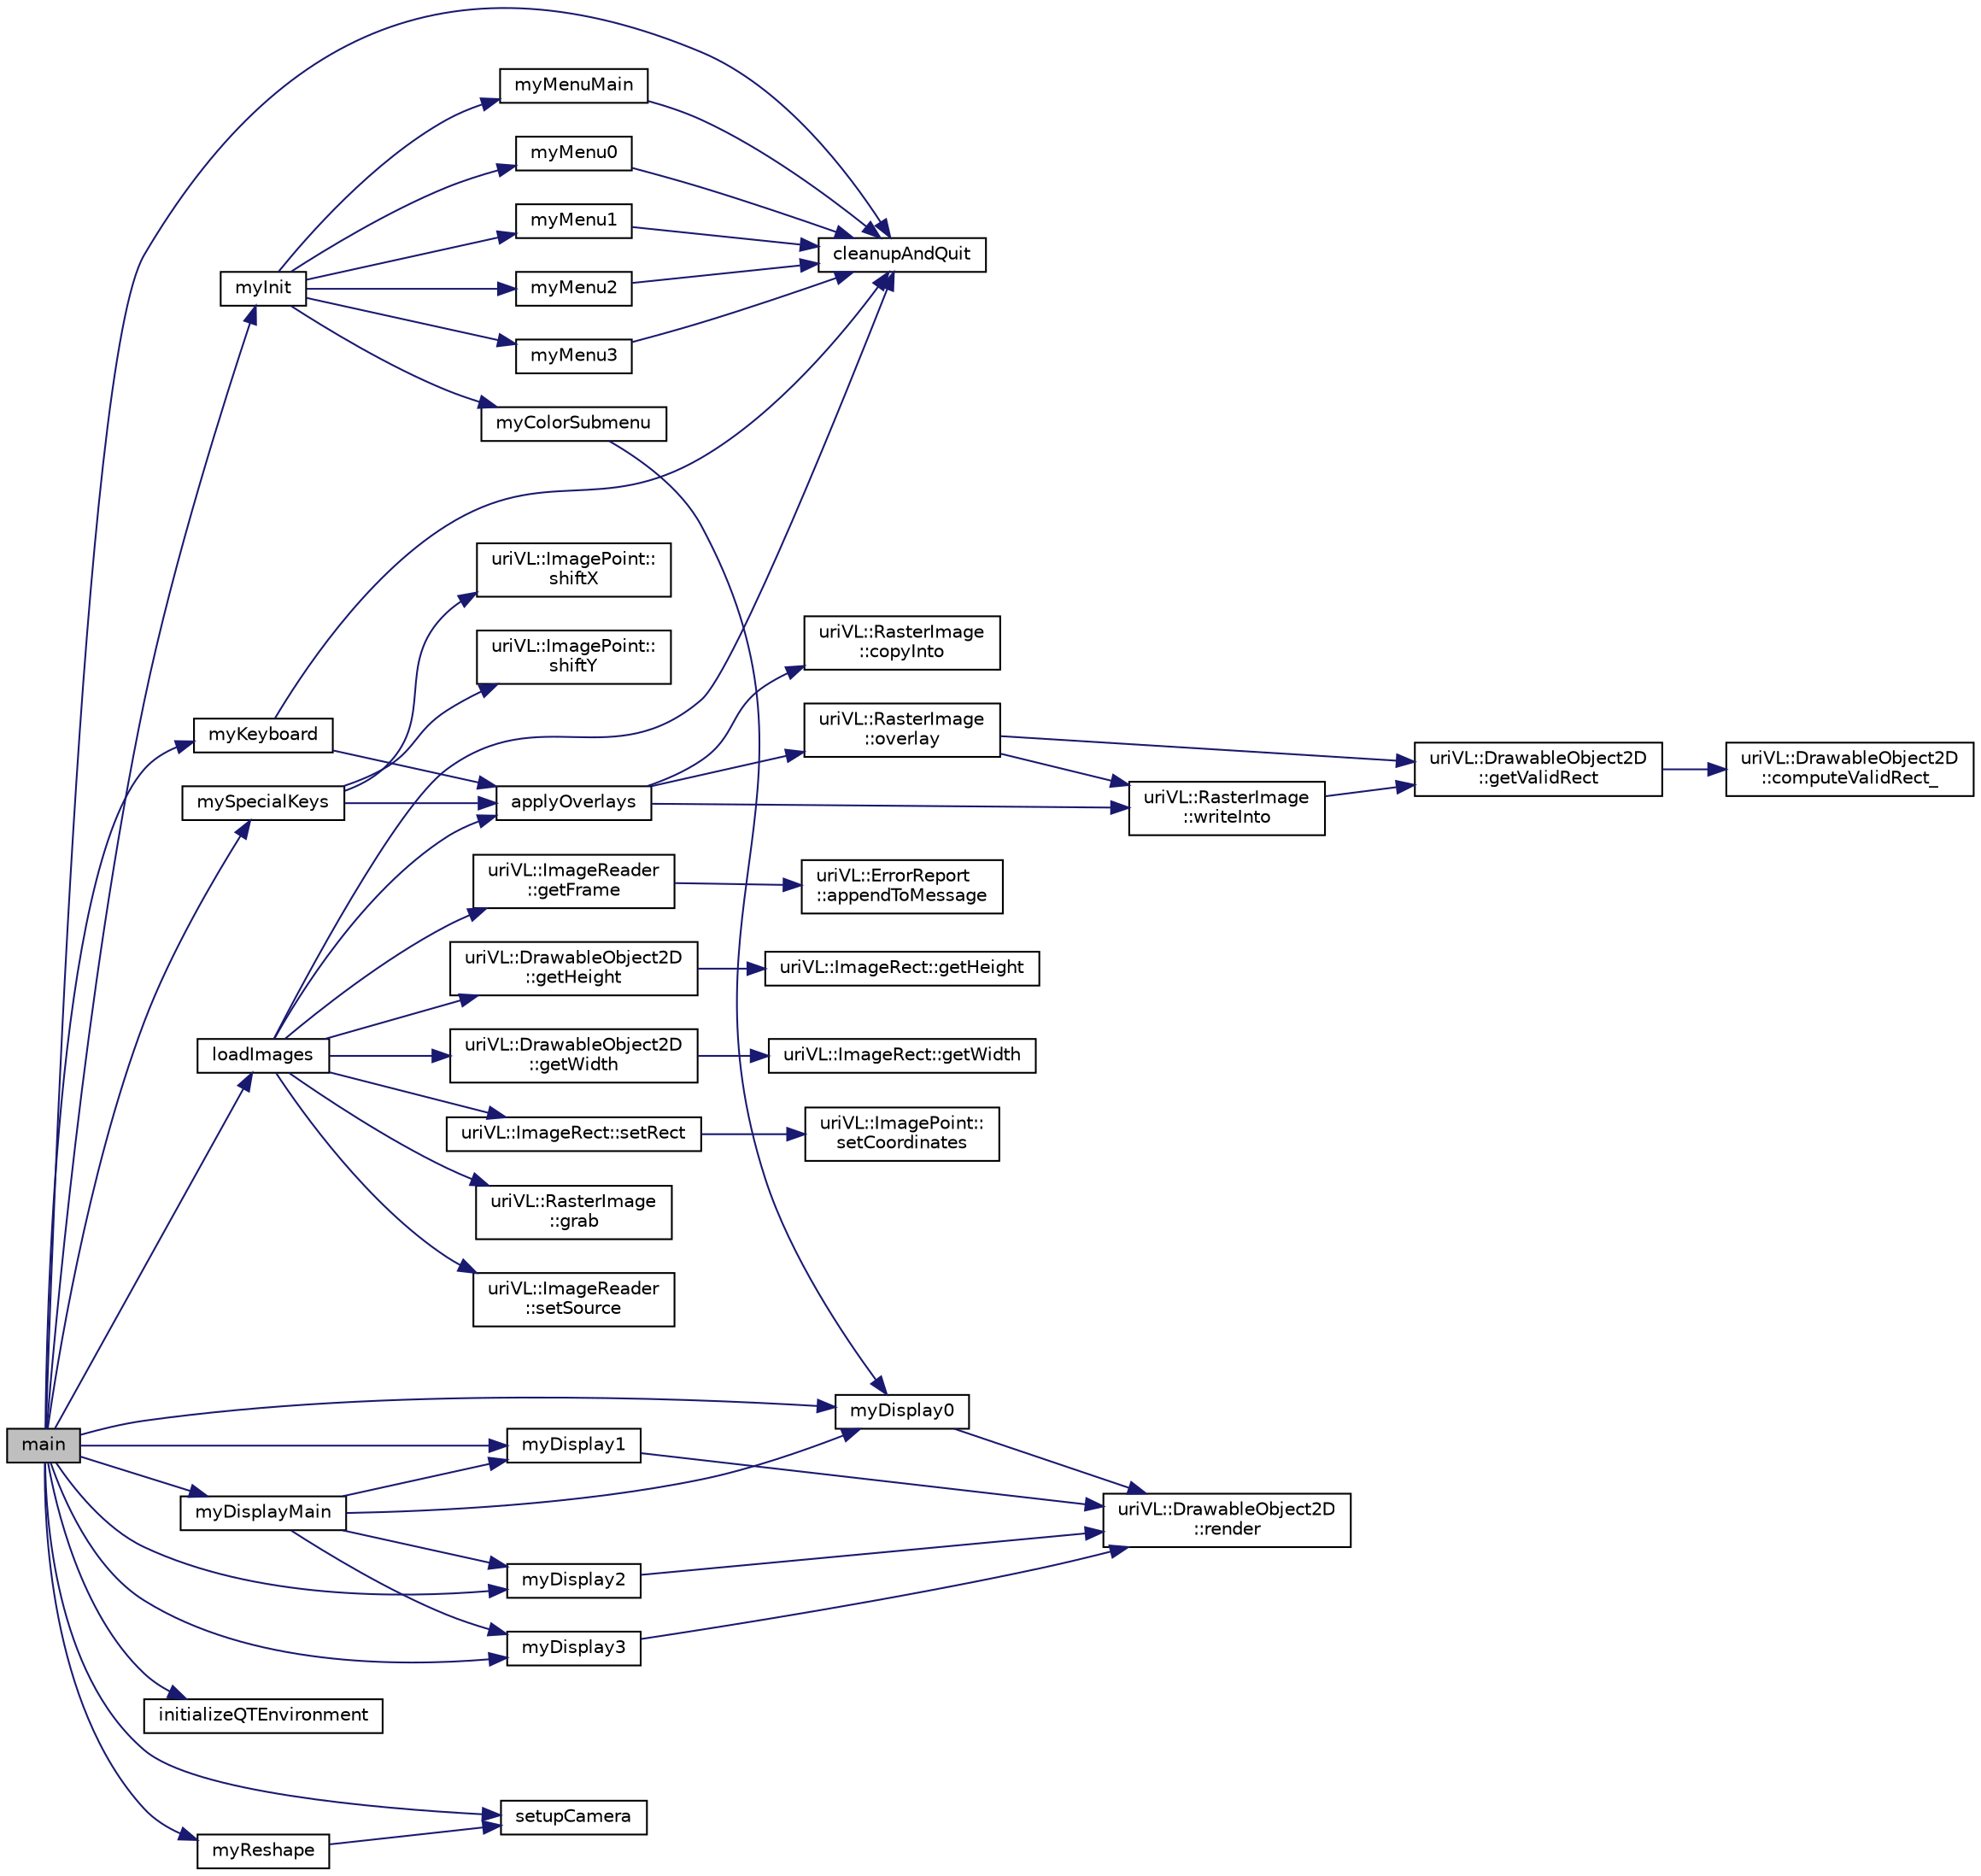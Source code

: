 digraph "main"
{
  edge [fontname="Helvetica",fontsize="10",labelfontname="Helvetica",labelfontsize="10"];
  node [fontname="Helvetica",fontsize="10",shape=record];
  rankdir="LR";
  Node1 [label="main",height=0.2,width=0.4,color="black", fillcolor="grey75", style="filled", fontcolor="black"];
  Node1 -> Node2 [color="midnightblue",fontsize="10",style="solid",fontname="Helvetica"];
  Node2 [label="cleanupAndQuit",height=0.2,width=0.4,color="black", fillcolor="white", style="filled",URL="$spriteOverlay__main_8cpp.html#ab5774c0c168c63ad4c75e9bf6f09e72b"];
  Node1 -> Node3 [color="midnightblue",fontsize="10",style="solid",fontname="Helvetica"];
  Node3 [label="initializeQTEnvironment",height=0.2,width=0.4,color="black", fillcolor="white", style="filled",URL="$spriteOverlay__main_8cpp.html#a0672b041b5eec1b80073dbb043e6b625"];
  Node1 -> Node4 [color="midnightblue",fontsize="10",style="solid",fontname="Helvetica"];
  Node4 [label="loadImages",height=0.2,width=0.4,color="black", fillcolor="white", style="filled",URL="$spriteOverlay__main_8cpp.html#affea87debd68f6d9a9d24b7e0c043a1d"];
  Node4 -> Node5 [color="midnightblue",fontsize="10",style="solid",fontname="Helvetica"];
  Node5 [label="applyOverlays",height=0.2,width=0.4,color="black", fillcolor="white", style="filled",URL="$spriteOverlay__main_8cpp.html#aba7f2ba7dfbe1e965de6f9219216a317"];
  Node5 -> Node6 [color="midnightblue",fontsize="10",style="solid",fontname="Helvetica"];
  Node6 [label="uriVL::RasterImage\l::copyInto",height=0.2,width=0.4,color="black", fillcolor="white", style="filled",URL="$classuriVL_1_1RasterImage.html#a945167dba31cc4a0ae359ab273dcdfea",tooltip="Copies this image into the one received as parameter. "];
  Node5 -> Node7 [color="midnightblue",fontsize="10",style="solid",fontname="Helvetica"];
  Node7 [label="uriVL::RasterImage\l::overlay",height=0.2,width=0.4,color="black", fillcolor="white", style="filled",URL="$classuriVL_1_1RasterImage.html#aa46b05f6f33f7510953091cb0f8876a6",tooltip="Writes another image over part of this image. "];
  Node7 -> Node8 [color="midnightblue",fontsize="10",style="solid",fontname="Helvetica"];
  Node8 [label="uriVL::RasterImage\l::writeInto",height=0.2,width=0.4,color="black", fillcolor="white", style="filled",URL="$classuriVL_1_1RasterImage.html#ad167ffbf9fec39d6d5c9c874cc48e20f",tooltip="Writes this image into another image. "];
  Node8 -> Node9 [color="midnightblue",fontsize="10",style="solid",fontname="Helvetica"];
  Node9 [label="uriVL::DrawableObject2D\l::getValidRect",height=0.2,width=0.4,color="black", fillcolor="white", style="filled",URL="$classuriVL_1_1DrawableObject2D.html#ad654c2c5da02b3b20298c3eef4153874",tooltip="Returns the object&#39;s valid data rectangle. "];
  Node9 -> Node10 [color="midnightblue",fontsize="10",style="solid",fontname="Helvetica"];
  Node10 [label="uriVL::DrawableObject2D\l::computeValidRect_",height=0.2,width=0.4,color="black", fillcolor="white", style="filled",URL="$classuriVL_1_1DrawableObject2D.html#a9eb135fd212d80a8fbc3caa7e242d9dd",tooltip="Calculates the object&#39;s valid box. "];
  Node7 -> Node9 [color="midnightblue",fontsize="10",style="solid",fontname="Helvetica"];
  Node5 -> Node8 [color="midnightblue",fontsize="10",style="solid",fontname="Helvetica"];
  Node4 -> Node2 [color="midnightblue",fontsize="10",style="solid",fontname="Helvetica"];
  Node4 -> Node11 [color="midnightblue",fontsize="10",style="solid",fontname="Helvetica"];
  Node11 [label="uriVL::ImageReader\l::getFrame",height=0.2,width=0.4,color="black", fillcolor="white", style="filled",URL="$classuriVL_1_1ImageReader.html#a1b063b6fc4451a0c59547f387085c0e1",tooltip="Get an image frame from the preselected source. "];
  Node11 -> Node12 [color="midnightblue",fontsize="10",style="solid",fontname="Helvetica"];
  Node12 [label="uriVL::ErrorReport\l::appendToMessage",height=0.2,width=0.4,color="black", fillcolor="white", style="filled",URL="$classuriVL_1_1ErrorReport.html#a65100d12091947d1df26c38f48058569",tooltip="Appends a string to the error message. "];
  Node4 -> Node13 [color="midnightblue",fontsize="10",style="solid",fontname="Helvetica"];
  Node13 [label="uriVL::DrawableObject2D\l::getHeight",height=0.2,width=0.4,color="black", fillcolor="white", style="filled",URL="$classuriVL_1_1DrawableObject2D.html#a0fa48af9667c5a4b53bd2a9bf0eea240",tooltip="Returns the number of rows for the image. "];
  Node13 -> Node14 [color="midnightblue",fontsize="10",style="solid",fontname="Helvetica"];
  Node14 [label="uriVL::ImageRect::getHeight",height=0.2,width=0.4,color="black", fillcolor="white", style="filled",URL="$classuriVL_1_1ImageRect.html#aa757d85ab5d5230bc0ca53f5960e14f3",tooltip="Returns the height of the rectangle. "];
  Node4 -> Node15 [color="midnightblue",fontsize="10",style="solid",fontname="Helvetica"];
  Node15 [label="uriVL::DrawableObject2D\l::getWidth",height=0.2,width=0.4,color="black", fillcolor="white", style="filled",URL="$classuriVL_1_1DrawableObject2D.html#a01127dbd10a99cdbb7596e48539068c9",tooltip="Returns the number of columns for the image. "];
  Node15 -> Node16 [color="midnightblue",fontsize="10",style="solid",fontname="Helvetica"];
  Node16 [label="uriVL::ImageRect::getWidth",height=0.2,width=0.4,color="black", fillcolor="white", style="filled",URL="$classuriVL_1_1ImageRect.html#a1081dc6f638b33ebf30d0a43d51289ef",tooltip="Returns the width of the rectangle. "];
  Node4 -> Node17 [color="midnightblue",fontsize="10",style="solid",fontname="Helvetica"];
  Node17 [label="uriVL::RasterImage\l::grab",height=0.2,width=0.4,color="black", fillcolor="white", style="filled",URL="$classuriVL_1_1RasterImage.html#af3dcfe9014d8e4e4c239655560adbd18",tooltip="Writes into a new raster image the part of this image specified by a rectangle. "];
  Node4 -> Node18 [color="midnightblue",fontsize="10",style="solid",fontname="Helvetica"];
  Node18 [label="uriVL::ImageRect::setRect",height=0.2,width=0.4,color="black", fillcolor="white", style="filled",URL="$classuriVL_1_1ImageRect.html#a2621d07a926d2305bbd54af5d543cabe",tooltip="Sets the origin and size of the rectangle. "];
  Node18 -> Node19 [color="midnightblue",fontsize="10",style="solid",fontname="Helvetica"];
  Node19 [label="uriVL::ImagePoint::\lsetCoordinates",height=0.2,width=0.4,color="black", fillcolor="white", style="filled",URL="$classuriVL_1_1ImagePoint.html#a253b7c2ab33d684a29059591f107802a",tooltip="Assigns new coordinates to the pixel. "];
  Node4 -> Node20 [color="midnightblue",fontsize="10",style="solid",fontname="Helvetica"];
  Node20 [label="uriVL::ImageReader\l::setSource",height=0.2,width=0.4,color="black", fillcolor="white", style="filled",URL="$classuriVL_1_1ImageReader.html#aa8cff7b4cecfb9d356e20e16f201ada7",tooltip="Select the input image file via a dialog window. "];
  Node1 -> Node21 [color="midnightblue",fontsize="10",style="solid",fontname="Helvetica"];
  Node21 [label="myDisplay0",height=0.2,width=0.4,color="black", fillcolor="white", style="filled",URL="$spriteOverlay__main_8cpp.html#a203e370232115e0fd93fae4a255d9d7d"];
  Node21 -> Node22 [color="midnightblue",fontsize="10",style="solid",fontname="Helvetica"];
  Node22 [label="uriVL::DrawableObject2D\l::render",height=0.2,width=0.4,color="black", fillcolor="white", style="filled",URL="$classuriVL_1_1DrawableObject2D.html#ac8e503cfade891e7ac2a25467cb7d24a",tooltip="Renders the object at the default depth and (0, 0) location. "];
  Node1 -> Node23 [color="midnightblue",fontsize="10",style="solid",fontname="Helvetica"];
  Node23 [label="myDisplay1",height=0.2,width=0.4,color="black", fillcolor="white", style="filled",URL="$spriteOverlay__main_8cpp.html#a7af0867a250b60f1375c843341bc40b6"];
  Node23 -> Node22 [color="midnightblue",fontsize="10",style="solid",fontname="Helvetica"];
  Node1 -> Node24 [color="midnightblue",fontsize="10",style="solid",fontname="Helvetica"];
  Node24 [label="myDisplay2",height=0.2,width=0.4,color="black", fillcolor="white", style="filled",URL="$spriteOverlay__main_8cpp.html#a77634c375a18c94063bc5f225fdd2c6b"];
  Node24 -> Node22 [color="midnightblue",fontsize="10",style="solid",fontname="Helvetica"];
  Node1 -> Node25 [color="midnightblue",fontsize="10",style="solid",fontname="Helvetica"];
  Node25 [label="myDisplay3",height=0.2,width=0.4,color="black", fillcolor="white", style="filled",URL="$spriteOverlay__main_8cpp.html#aefcbd7b72ee22e422927277f895f0d06"];
  Node25 -> Node22 [color="midnightblue",fontsize="10",style="solid",fontname="Helvetica"];
  Node1 -> Node26 [color="midnightblue",fontsize="10",style="solid",fontname="Helvetica"];
  Node26 [label="myDisplayMain",height=0.2,width=0.4,color="black", fillcolor="white", style="filled",URL="$spriteOverlay__main_8cpp.html#af86ee6d7809b6842c4e285d141d718a7"];
  Node26 -> Node21 [color="midnightblue",fontsize="10",style="solid",fontname="Helvetica"];
  Node26 -> Node23 [color="midnightblue",fontsize="10",style="solid",fontname="Helvetica"];
  Node26 -> Node24 [color="midnightblue",fontsize="10",style="solid",fontname="Helvetica"];
  Node26 -> Node25 [color="midnightblue",fontsize="10",style="solid",fontname="Helvetica"];
  Node1 -> Node27 [color="midnightblue",fontsize="10",style="solid",fontname="Helvetica"];
  Node27 [label="myInit",height=0.2,width=0.4,color="black", fillcolor="white", style="filled",URL="$spriteOverlay__main_8cpp.html#a631696ca6a7d57f00a5331b0aeafcee2"];
  Node27 -> Node28 [color="midnightblue",fontsize="10",style="solid",fontname="Helvetica"];
  Node28 [label="myColorSubmenu",height=0.2,width=0.4,color="black", fillcolor="white", style="filled",URL="$spriteOverlay__main_8cpp.html#a33f0722893747f30dfcdb48716af6b62"];
  Node28 -> Node21 [color="midnightblue",fontsize="10",style="solid",fontname="Helvetica"];
  Node27 -> Node29 [color="midnightblue",fontsize="10",style="solid",fontname="Helvetica"];
  Node29 [label="myMenuMain",height=0.2,width=0.4,color="black", fillcolor="white", style="filled",URL="$spriteOverlay__main_8cpp.html#ad44c5d08dc2726f625bb6346f05c118d"];
  Node29 -> Node2 [color="midnightblue",fontsize="10",style="solid",fontname="Helvetica"];
  Node27 -> Node30 [color="midnightblue",fontsize="10",style="solid",fontname="Helvetica"];
  Node30 [label="myMenu0",height=0.2,width=0.4,color="black", fillcolor="white", style="filled",URL="$spriteOverlay__main_8cpp.html#aa3bd712996df6a5272a6392b8d54d6b2"];
  Node30 -> Node2 [color="midnightblue",fontsize="10",style="solid",fontname="Helvetica"];
  Node27 -> Node31 [color="midnightblue",fontsize="10",style="solid",fontname="Helvetica"];
  Node31 [label="myMenu1",height=0.2,width=0.4,color="black", fillcolor="white", style="filled",URL="$spriteOverlay__main_8cpp.html#ac20ee506cb0074ea48fdb732bdfdc012"];
  Node31 -> Node2 [color="midnightblue",fontsize="10",style="solid",fontname="Helvetica"];
  Node27 -> Node32 [color="midnightblue",fontsize="10",style="solid",fontname="Helvetica"];
  Node32 [label="myMenu2",height=0.2,width=0.4,color="black", fillcolor="white", style="filled",URL="$spriteOverlay__main_8cpp.html#aeeeb6984a32bf35a3f4c8c66dbd53572"];
  Node32 -> Node2 [color="midnightblue",fontsize="10",style="solid",fontname="Helvetica"];
  Node27 -> Node33 [color="midnightblue",fontsize="10",style="solid",fontname="Helvetica"];
  Node33 [label="myMenu3",height=0.2,width=0.4,color="black", fillcolor="white", style="filled",URL="$spriteOverlay__main_8cpp.html#a24ca97927325e08b8def2e0f672c6cb8"];
  Node33 -> Node2 [color="midnightblue",fontsize="10",style="solid",fontname="Helvetica"];
  Node1 -> Node34 [color="midnightblue",fontsize="10",style="solid",fontname="Helvetica"];
  Node34 [label="myKeyboard",height=0.2,width=0.4,color="black", fillcolor="white", style="filled",URL="$spriteOverlay__main_8cpp.html#a2380242ef771b5a0d59cce4a680dc9df"];
  Node34 -> Node2 [color="midnightblue",fontsize="10",style="solid",fontname="Helvetica"];
  Node34 -> Node5 [color="midnightblue",fontsize="10",style="solid",fontname="Helvetica"];
  Node1 -> Node35 [color="midnightblue",fontsize="10",style="solid",fontname="Helvetica"];
  Node35 [label="myReshape",height=0.2,width=0.4,color="black", fillcolor="white", style="filled",URL="$spriteOverlay__main_8cpp.html#ae659bda7aa3ae9f52f7fed05f3c900fb"];
  Node35 -> Node36 [color="midnightblue",fontsize="10",style="solid",fontname="Helvetica"];
  Node36 [label="setupCamera",height=0.2,width=0.4,color="black", fillcolor="white", style="filled",URL="$spriteOverlay__main_8cpp.html#a7e2fded224cb360a372043955fe84a59"];
  Node1 -> Node37 [color="midnightblue",fontsize="10",style="solid",fontname="Helvetica"];
  Node37 [label="mySpecialKeys",height=0.2,width=0.4,color="black", fillcolor="white", style="filled",URL="$spriteOverlay__main_8cpp.html#ab8e64990c42760b33ba0372cd4f42416"];
  Node37 -> Node38 [color="midnightblue",fontsize="10",style="solid",fontname="Helvetica"];
  Node38 [label="uriVL::ImagePoint::\lshiftX",height=0.2,width=0.4,color="black", fillcolor="white", style="filled",URL="$classuriVL_1_1ImagePoint.html#a688de98c79a64a7a9851ebe88f18b77d",tooltip="Shifts the existing x coordinate by the amount specified. "];
  Node37 -> Node5 [color="midnightblue",fontsize="10",style="solid",fontname="Helvetica"];
  Node37 -> Node39 [color="midnightblue",fontsize="10",style="solid",fontname="Helvetica"];
  Node39 [label="uriVL::ImagePoint::\lshiftY",height=0.2,width=0.4,color="black", fillcolor="white", style="filled",URL="$classuriVL_1_1ImagePoint.html#a9f0a0672eac1b0967ca9be7e2e7a7e9a",tooltip="Shifts the existing y coordinate by the amount specified. "];
  Node1 -> Node36 [color="midnightblue",fontsize="10",style="solid",fontname="Helvetica"];
}
